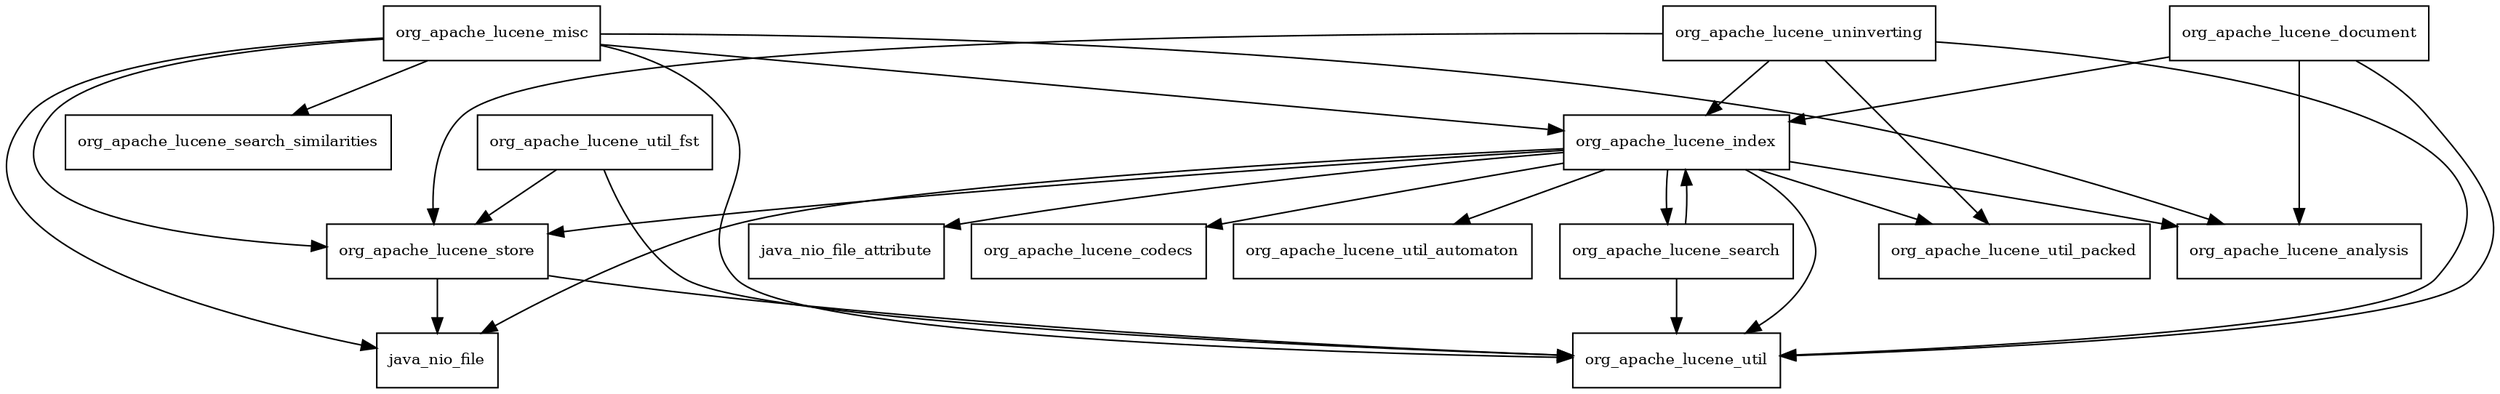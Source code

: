 digraph lucene_misc_5_5_5_package_dependencies {
  node [shape = box, fontsize=10.0];
  org_apache_lucene_document -> org_apache_lucene_analysis;
  org_apache_lucene_document -> org_apache_lucene_index;
  org_apache_lucene_document -> org_apache_lucene_util;
  org_apache_lucene_index -> java_nio_file;
  org_apache_lucene_index -> java_nio_file_attribute;
  org_apache_lucene_index -> org_apache_lucene_analysis;
  org_apache_lucene_index -> org_apache_lucene_codecs;
  org_apache_lucene_index -> org_apache_lucene_search;
  org_apache_lucene_index -> org_apache_lucene_store;
  org_apache_lucene_index -> org_apache_lucene_util;
  org_apache_lucene_index -> org_apache_lucene_util_automaton;
  org_apache_lucene_index -> org_apache_lucene_util_packed;
  org_apache_lucene_misc -> java_nio_file;
  org_apache_lucene_misc -> org_apache_lucene_analysis;
  org_apache_lucene_misc -> org_apache_lucene_index;
  org_apache_lucene_misc -> org_apache_lucene_search_similarities;
  org_apache_lucene_misc -> org_apache_lucene_store;
  org_apache_lucene_misc -> org_apache_lucene_util;
  org_apache_lucene_search -> org_apache_lucene_index;
  org_apache_lucene_search -> org_apache_lucene_util;
  org_apache_lucene_store -> java_nio_file;
  org_apache_lucene_store -> org_apache_lucene_util;
  org_apache_lucene_uninverting -> org_apache_lucene_index;
  org_apache_lucene_uninverting -> org_apache_lucene_store;
  org_apache_lucene_uninverting -> org_apache_lucene_util;
  org_apache_lucene_uninverting -> org_apache_lucene_util_packed;
  org_apache_lucene_util_fst -> org_apache_lucene_store;
  org_apache_lucene_util_fst -> org_apache_lucene_util;
}
